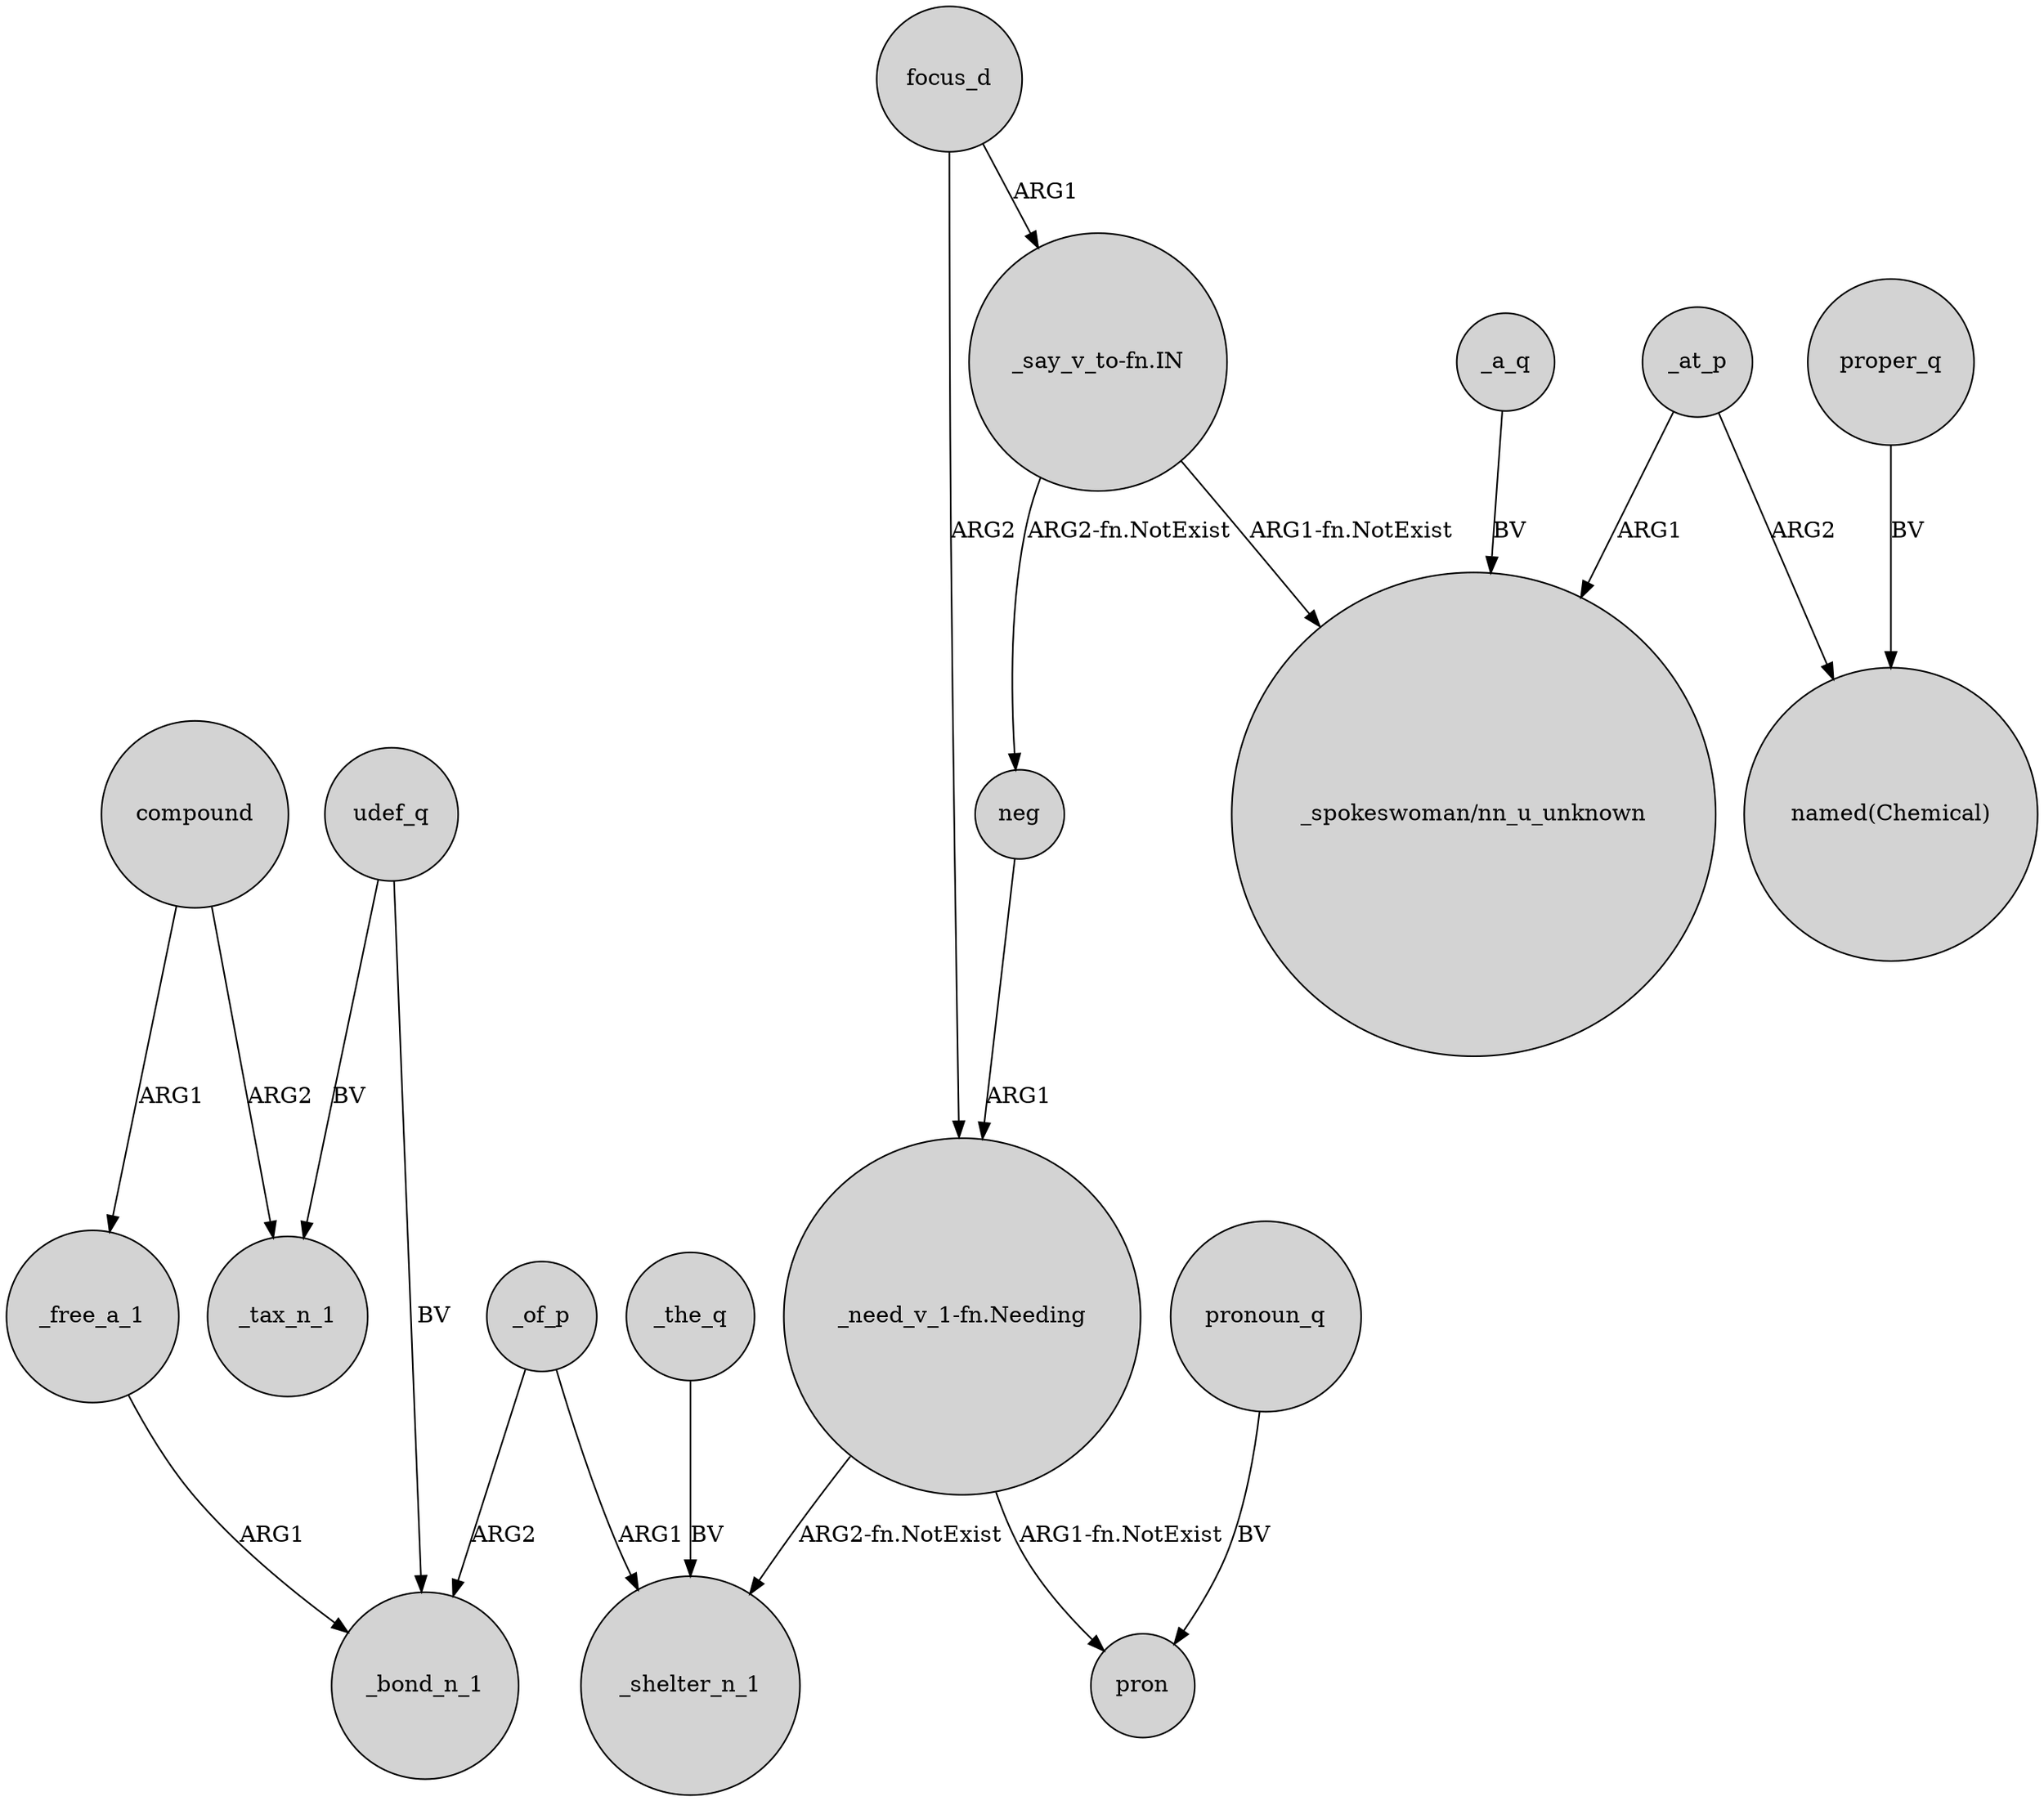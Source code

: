 digraph {
	node [shape=circle style=filled]
	compound -> _free_a_1 [label=ARG1]
	_of_p -> _shelter_n_1 [label=ARG1]
	_free_a_1 -> _bond_n_1 [label=ARG1]
	"_say_v_to-fn.IN" -> "_spokeswoman/nn_u_unknown" [label="ARG1-fn.NotExist"]
	_a_q -> "_spokeswoman/nn_u_unknown" [label=BV]
	_of_p -> _bond_n_1 [label=ARG2]
	_the_q -> _shelter_n_1 [label=BV]
	focus_d -> "_need_v_1-fn.Needing" [label=ARG2]
	udef_q -> _tax_n_1 [label=BV]
	pronoun_q -> pron [label=BV]
	udef_q -> _bond_n_1 [label=BV]
	_at_p -> "_spokeswoman/nn_u_unknown" [label=ARG1]
	"_need_v_1-fn.Needing" -> pron [label="ARG1-fn.NotExist"]
	proper_q -> "named(Chemical)" [label=BV]
	"_need_v_1-fn.Needing" -> _shelter_n_1 [label="ARG2-fn.NotExist"]
	compound -> _tax_n_1 [label=ARG2]
	"_say_v_to-fn.IN" -> neg [label="ARG2-fn.NotExist"]
	_at_p -> "named(Chemical)" [label=ARG2]
	neg -> "_need_v_1-fn.Needing" [label=ARG1]
	focus_d -> "_say_v_to-fn.IN" [label=ARG1]
}
